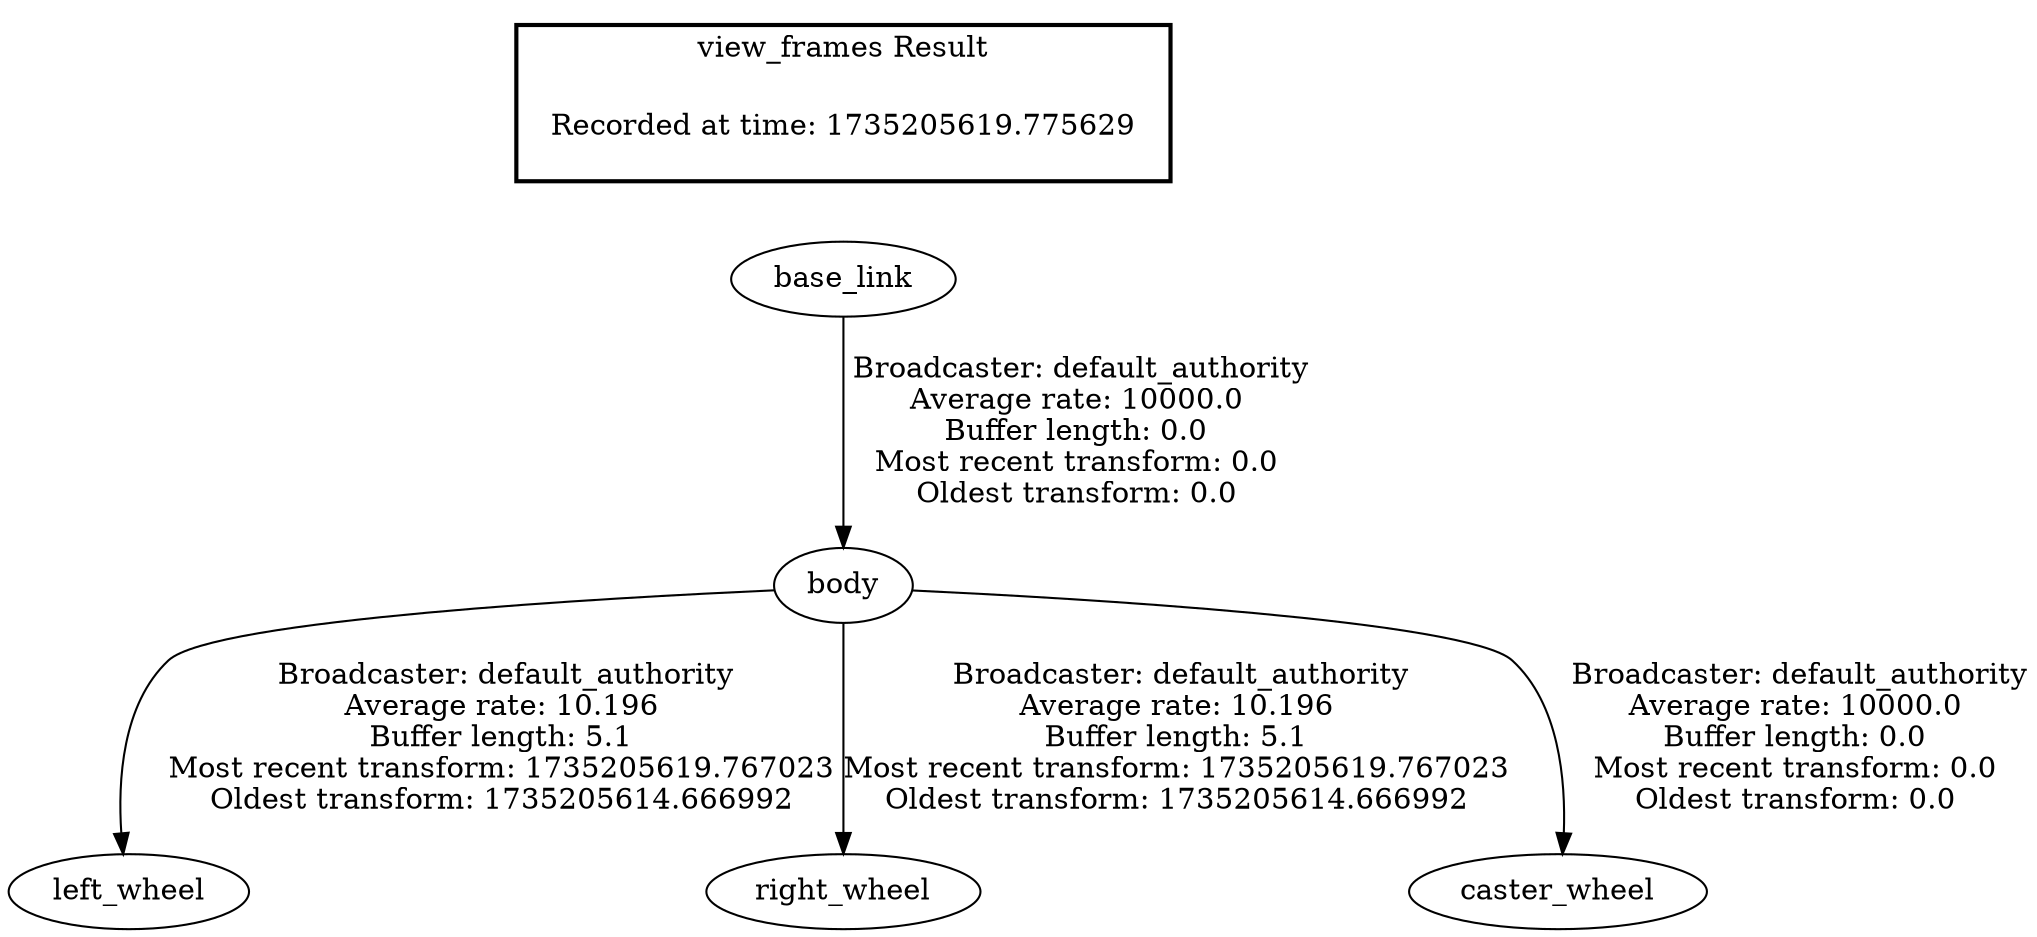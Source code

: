 digraph G {
"body" -> "left_wheel"[label=" Broadcaster: default_authority\nAverage rate: 10.196\nBuffer length: 5.1\nMost recent transform: 1735205619.767023\nOldest transform: 1735205614.666992\n"];
"base_link" -> "body"[label=" Broadcaster: default_authority\nAverage rate: 10000.0\nBuffer length: 0.0\nMost recent transform: 0.0\nOldest transform: 0.0\n"];
"body" -> "right_wheel"[label=" Broadcaster: default_authority\nAverage rate: 10.196\nBuffer length: 5.1\nMost recent transform: 1735205619.767023\nOldest transform: 1735205614.666992\n"];
"body" -> "caster_wheel"[label=" Broadcaster: default_authority\nAverage rate: 10000.0\nBuffer length: 0.0\nMost recent transform: 0.0\nOldest transform: 0.0\n"];
edge [style=invis];
 subgraph cluster_legend { style=bold; color=black; label ="view_frames Result";
"Recorded at time: 1735205619.775629"[ shape=plaintext ] ;
}->"base_link";
}
